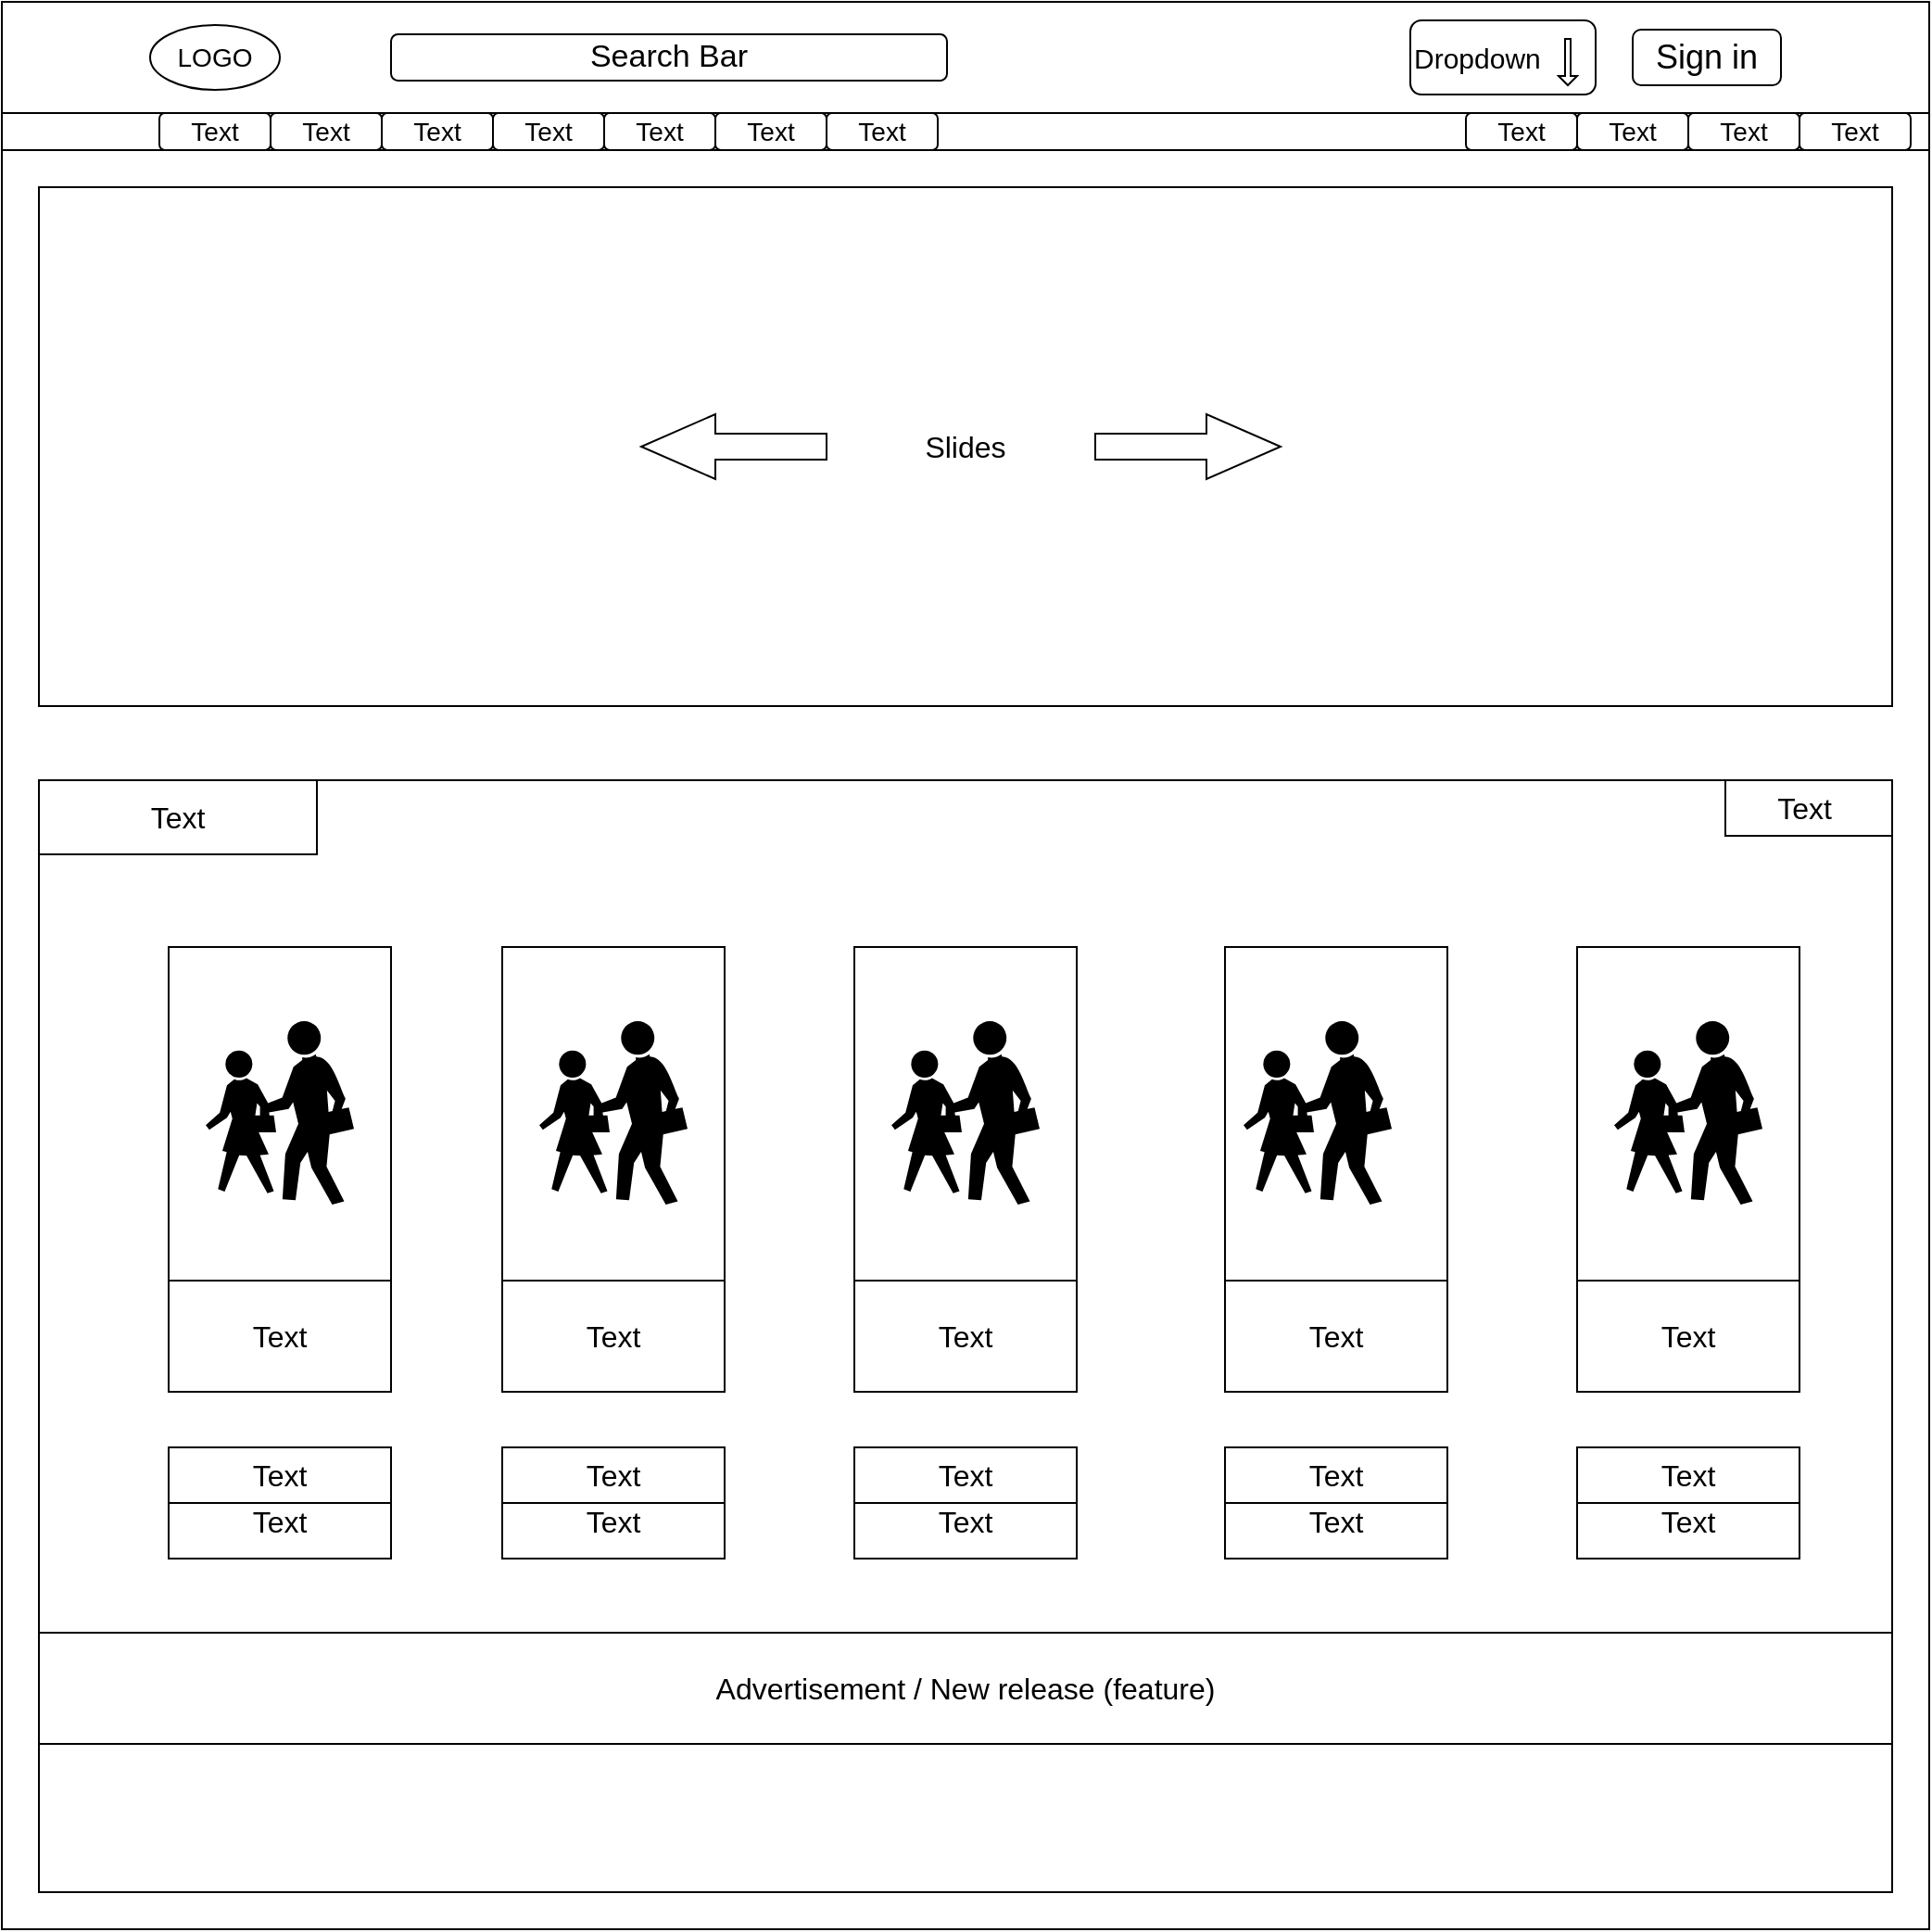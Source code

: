 <mxfile version="15.4.3" type="github">
  <diagram name="Page-1" id="2cc2dc42-3aac-f2a9-1cec-7a8b7cbee084">
    <mxGraphModel dx="1194" dy="624" grid="1" gridSize="10" guides="1" tooltips="1" connect="1" arrows="1" fold="1" page="1" pageScale="1" pageWidth="1100" pageHeight="850" background="none" math="0" shadow="0">
      <root>
        <mxCell id="0" />
        <mxCell id="1" parent="0" />
        <mxCell id="r0hiOVYhxZ1u2W5lZPDj-2" value="" style="whiteSpace=wrap;html=1;aspect=fixed;" vertex="1" parent="1">
          <mxGeometry x="40" y="40" width="1040" height="1040" as="geometry" />
        </mxCell>
        <mxCell id="r0hiOVYhxZ1u2W5lZPDj-7" value="" style="rounded=0;whiteSpace=wrap;html=1;" vertex="1" parent="1">
          <mxGeometry x="40" y="40" width="1040" height="60" as="geometry" />
        </mxCell>
        <mxCell id="r0hiOVYhxZ1u2W5lZPDj-8" value="&lt;font style=&quot;font-size: 14px&quot;&gt;LOGO&lt;/font&gt;" style="ellipse;whiteSpace=wrap;html=1;" vertex="1" parent="1">
          <mxGeometry x="120" y="52.5" width="70" height="35" as="geometry" />
        </mxCell>
        <mxCell id="r0hiOVYhxZ1u2W5lZPDj-9" value="&lt;font style=&quot;font-size: 17px&quot;&gt;Search Bar&lt;/font&gt;" style="rounded=1;whiteSpace=wrap;html=1;" vertex="1" parent="1">
          <mxGeometry x="250" y="57.5" width="300" height="25" as="geometry" />
        </mxCell>
        <mxCell id="r0hiOVYhxZ1u2W5lZPDj-10" value="&lt;font style=&quot;font-size: 15px&quot;&gt;Dropdown&amp;nbsp; &amp;nbsp;&lt;/font&gt;" style="rounded=1;whiteSpace=wrap;html=1;align=left;" vertex="1" parent="1">
          <mxGeometry x="800" y="50" width="100" height="40" as="geometry" />
        </mxCell>
        <mxCell id="r0hiOVYhxZ1u2W5lZPDj-11" value="" style="shape=singleArrow;direction=south;whiteSpace=wrap;html=1;align=left;" vertex="1" parent="1">
          <mxGeometry x="880" y="60" width="10" height="25" as="geometry" />
        </mxCell>
        <mxCell id="r0hiOVYhxZ1u2W5lZPDj-12" value="&lt;font style=&quot;font-size: 18px&quot;&gt;Sign in&lt;/font&gt;" style="rounded=1;whiteSpace=wrap;html=1;align=center;" vertex="1" parent="1">
          <mxGeometry x="920" y="55" width="80" height="30" as="geometry" />
        </mxCell>
        <mxCell id="r0hiOVYhxZ1u2W5lZPDj-13" value="" style="shape=image;html=1;verticalAlign=top;verticalLabelPosition=bottom;labelBackgroundColor=#ffffff;imageAspect=0;aspect=fixed;image=https://cdn4.iconfinder.com/data/icons/basic-user-interface-elements/700/menu-lines-list-128.png;fontSize=14;" vertex="1" parent="1">
          <mxGeometry x="1030" y="55" width="30" height="30" as="geometry" />
        </mxCell>
        <mxCell id="r0hiOVYhxZ1u2W5lZPDj-15" value="" style="rounded=0;whiteSpace=wrap;html=1;fontSize=14;align=center;" vertex="1" parent="1">
          <mxGeometry x="40" y="100" width="1040" height="20" as="geometry" />
        </mxCell>
        <mxCell id="r0hiOVYhxZ1u2W5lZPDj-16" value="Text" style="rounded=1;whiteSpace=wrap;html=1;fontSize=14;align=center;" vertex="1" parent="1">
          <mxGeometry x="125" y="100" width="60" height="20" as="geometry" />
        </mxCell>
        <mxCell id="r0hiOVYhxZ1u2W5lZPDj-17" value="&lt;span&gt;Text&lt;/span&gt;" style="rounded=1;whiteSpace=wrap;html=1;fontSize=14;align=center;" vertex="1" parent="1">
          <mxGeometry x="485" y="100" width="60" height="20" as="geometry" />
        </mxCell>
        <mxCell id="r0hiOVYhxZ1u2W5lZPDj-18" value="&lt;span&gt;Text&lt;/span&gt;" style="rounded=1;whiteSpace=wrap;html=1;fontSize=14;align=center;" vertex="1" parent="1">
          <mxGeometry x="425" y="100" width="60" height="20" as="geometry" />
        </mxCell>
        <mxCell id="r0hiOVYhxZ1u2W5lZPDj-19" value="&lt;span&gt;Text&lt;/span&gt;" style="rounded=1;whiteSpace=wrap;html=1;fontSize=14;align=center;" vertex="1" parent="1">
          <mxGeometry x="365" y="100" width="60" height="20" as="geometry" />
        </mxCell>
        <mxCell id="r0hiOVYhxZ1u2W5lZPDj-20" value="&lt;span&gt;Text&lt;/span&gt;" style="rounded=1;whiteSpace=wrap;html=1;fontSize=14;align=center;" vertex="1" parent="1">
          <mxGeometry x="305" y="100" width="60" height="20" as="geometry" />
        </mxCell>
        <mxCell id="r0hiOVYhxZ1u2W5lZPDj-21" value="&lt;span&gt;Text&lt;/span&gt;" style="rounded=1;whiteSpace=wrap;html=1;fontSize=14;align=center;" vertex="1" parent="1">
          <mxGeometry x="245" y="100" width="60" height="20" as="geometry" />
        </mxCell>
        <mxCell id="r0hiOVYhxZ1u2W5lZPDj-22" value="&lt;span&gt;Text&lt;/span&gt;" style="rounded=1;whiteSpace=wrap;html=1;fontSize=14;align=center;" vertex="1" parent="1">
          <mxGeometry x="185" y="100" width="60" height="20" as="geometry" />
        </mxCell>
        <mxCell id="r0hiOVYhxZ1u2W5lZPDj-23" value="&lt;span&gt;Text&lt;/span&gt;" style="rounded=1;whiteSpace=wrap;html=1;fontSize=14;align=center;" vertex="1" parent="1">
          <mxGeometry x="830" y="100" width="60" height="20" as="geometry" />
        </mxCell>
        <mxCell id="r0hiOVYhxZ1u2W5lZPDj-24" value="&lt;span style=&quot;color: rgb(0 , 0 , 0)&quot;&gt;Text&lt;/span&gt;" style="rounded=1;whiteSpace=wrap;html=1;fontSize=14;align=center;" vertex="1" parent="1">
          <mxGeometry x="890" y="100" width="60" height="20" as="geometry" />
        </mxCell>
        <mxCell id="r0hiOVYhxZ1u2W5lZPDj-25" value="&lt;span&gt;Text&lt;/span&gt;" style="rounded=1;whiteSpace=wrap;html=1;fontSize=14;align=center;" vertex="1" parent="1">
          <mxGeometry x="950" y="100" width="60" height="20" as="geometry" />
        </mxCell>
        <mxCell id="r0hiOVYhxZ1u2W5lZPDj-26" value="&lt;span&gt;Text&lt;/span&gt;" style="rounded=1;whiteSpace=wrap;html=1;fontSize=14;align=center;" vertex="1" parent="1">
          <mxGeometry x="1010" y="100" width="60" height="20" as="geometry" />
        </mxCell>
        <mxCell id="r0hiOVYhxZ1u2W5lZPDj-33" value="&lt;font style=&quot;font-size: 16px&quot;&gt;Slides&lt;/font&gt;" style="rounded=0;whiteSpace=wrap;html=1;fontSize=14;align=center;" vertex="1" parent="1">
          <mxGeometry x="60" y="140" width="1000" height="280" as="geometry" />
        </mxCell>
        <mxCell id="r0hiOVYhxZ1u2W5lZPDj-35" value="" style="html=1;shadow=0;dashed=0;align=center;verticalAlign=middle;shape=mxgraph.arrows2.arrow;dy=0.6;dx=40;notch=0;fontSize=16;" vertex="1" parent="1">
          <mxGeometry x="630" y="262.5" width="100" height="35" as="geometry" />
        </mxCell>
        <mxCell id="r0hiOVYhxZ1u2W5lZPDj-36" value="" style="html=1;shadow=0;dashed=0;align=center;verticalAlign=middle;shape=mxgraph.arrows2.arrow;dy=0.6;dx=40;flipH=1;notch=0;fontSize=16;" vertex="1" parent="1">
          <mxGeometry x="385" y="262.5" width="100" height="35" as="geometry" />
        </mxCell>
        <mxCell id="r0hiOVYhxZ1u2W5lZPDj-37" value="" style="rounded=0;whiteSpace=wrap;html=1;fontSize=16;align=center;" vertex="1" parent="1">
          <mxGeometry x="60" y="460" width="1000" height="600" as="geometry" />
        </mxCell>
        <mxCell id="r0hiOVYhxZ1u2W5lZPDj-38" value="Text" style="rounded=0;whiteSpace=wrap;html=1;fontSize=16;align=center;" vertex="1" parent="1">
          <mxGeometry x="60" y="460" width="150" height="40" as="geometry" />
        </mxCell>
        <mxCell id="r0hiOVYhxZ1u2W5lZPDj-39" value="Text&amp;nbsp;" style="rounded=0;whiteSpace=wrap;html=1;fontSize=16;align=center;" vertex="1" parent="1">
          <mxGeometry x="970" y="460" width="90" height="30" as="geometry" />
        </mxCell>
        <mxCell id="r0hiOVYhxZ1u2W5lZPDj-41" value="" style="rounded=0;whiteSpace=wrap;html=1;fontSize=16;align=center;" vertex="1" parent="1">
          <mxGeometry x="310" y="550" width="120" height="240" as="geometry" />
        </mxCell>
        <mxCell id="r0hiOVYhxZ1u2W5lZPDj-42" value="" style="rounded=0;whiteSpace=wrap;html=1;fontSize=16;align=center;" vertex="1" parent="1">
          <mxGeometry x="500" y="550" width="120" height="240" as="geometry" />
        </mxCell>
        <mxCell id="r0hiOVYhxZ1u2W5lZPDj-43" value="" style="rounded=0;whiteSpace=wrap;html=1;fontSize=16;align=center;" vertex="1" parent="1">
          <mxGeometry x="700" y="550" width="120" height="240" as="geometry" />
        </mxCell>
        <mxCell id="r0hiOVYhxZ1u2W5lZPDj-44" value="" style="rounded=0;whiteSpace=wrap;html=1;fontSize=16;align=center;" vertex="1" parent="1">
          <mxGeometry x="890" y="550" width="120" height="240" as="geometry" />
        </mxCell>
        <mxCell id="r0hiOVYhxZ1u2W5lZPDj-45" value="" style="rounded=0;whiteSpace=wrap;html=1;fontSize=16;align=center;" vertex="1" parent="1">
          <mxGeometry x="130" y="550" width="120" height="240" as="geometry" />
        </mxCell>
        <mxCell id="r0hiOVYhxZ1u2W5lZPDj-46" value="Text" style="rounded=0;whiteSpace=wrap;html=1;fontSize=16;align=center;" vertex="1" parent="1">
          <mxGeometry x="130" y="730" width="120" height="60" as="geometry" />
        </mxCell>
        <mxCell id="r0hiOVYhxZ1u2W5lZPDj-47" value="&lt;span&gt;Text&lt;/span&gt;" style="rounded=0;whiteSpace=wrap;html=1;fontSize=16;align=center;" vertex="1" parent="1">
          <mxGeometry x="310" y="730" width="120" height="60" as="geometry" />
        </mxCell>
        <mxCell id="r0hiOVYhxZ1u2W5lZPDj-48" value="&lt;span&gt;Text&lt;/span&gt;" style="rounded=0;whiteSpace=wrap;html=1;fontSize=16;align=center;" vertex="1" parent="1">
          <mxGeometry x="890" y="730" width="120" height="60" as="geometry" />
        </mxCell>
        <mxCell id="r0hiOVYhxZ1u2W5lZPDj-49" value="&lt;span&gt;Text&lt;/span&gt;" style="rounded=0;whiteSpace=wrap;html=1;fontSize=16;align=center;" vertex="1" parent="1">
          <mxGeometry x="700" y="730" width="120" height="60" as="geometry" />
        </mxCell>
        <mxCell id="r0hiOVYhxZ1u2W5lZPDj-50" value="&lt;span&gt;Text&lt;/span&gt;" style="rounded=0;whiteSpace=wrap;html=1;fontSize=16;align=center;" vertex="1" parent="1">
          <mxGeometry x="500" y="730" width="120" height="60" as="geometry" />
        </mxCell>
        <mxCell id="r0hiOVYhxZ1u2W5lZPDj-51" value="" style="shape=mxgraph.signs.people.pedestrian;html=1;pointerEvents=1;fillColor=#000000;strokeColor=none;verticalLabelPosition=bottom;verticalAlign=top;align=center;sketch=0;fontSize=16;" vertex="1" parent="1">
          <mxGeometry x="150" y="590" width="80" height="99" as="geometry" />
        </mxCell>
        <mxCell id="r0hiOVYhxZ1u2W5lZPDj-52" value="" style="shape=mxgraph.signs.people.pedestrian;html=1;pointerEvents=1;fillColor=#000000;strokeColor=none;verticalLabelPosition=bottom;verticalAlign=top;align=center;sketch=0;fontSize=16;" vertex="1" parent="1">
          <mxGeometry x="330" y="590" width="80" height="99" as="geometry" />
        </mxCell>
        <mxCell id="r0hiOVYhxZ1u2W5lZPDj-55" value="" style="shape=mxgraph.signs.people.pedestrian;html=1;pointerEvents=1;fillColor=#000000;strokeColor=none;verticalLabelPosition=bottom;verticalAlign=top;align=center;sketch=0;fontSize=16;" vertex="1" parent="1">
          <mxGeometry x="910" y="590" width="80" height="99" as="geometry" />
        </mxCell>
        <mxCell id="r0hiOVYhxZ1u2W5lZPDj-56" value="" style="shape=mxgraph.signs.people.pedestrian;html=1;pointerEvents=1;fillColor=#000000;strokeColor=none;verticalLabelPosition=bottom;verticalAlign=top;align=center;sketch=0;fontSize=16;" vertex="1" parent="1">
          <mxGeometry x="710" y="590" width="80" height="99" as="geometry" />
        </mxCell>
        <mxCell id="r0hiOVYhxZ1u2W5lZPDj-57" value="" style="shape=mxgraph.signs.people.pedestrian;html=1;pointerEvents=1;fillColor=#000000;strokeColor=none;verticalLabelPosition=bottom;verticalAlign=top;align=center;sketch=0;fontSize=16;" vertex="1" parent="1">
          <mxGeometry x="520" y="590" width="80" height="99" as="geometry" />
        </mxCell>
        <mxCell id="r0hiOVYhxZ1u2W5lZPDj-58" value="&lt;span&gt;&lt;br&gt;Text&lt;/span&gt;" style="rounded=0;whiteSpace=wrap;html=1;fontSize=16;align=center;" vertex="1" parent="1">
          <mxGeometry x="130" y="820" width="120" height="60" as="geometry" />
        </mxCell>
        <mxCell id="r0hiOVYhxZ1u2W5lZPDj-59" value="&lt;br&gt;Text" style="rounded=0;whiteSpace=wrap;html=1;fontSize=16;align=center;" vertex="1" parent="1">
          <mxGeometry x="890" y="820" width="120" height="60" as="geometry" />
        </mxCell>
        <mxCell id="r0hiOVYhxZ1u2W5lZPDj-60" value="&lt;br&gt;Text" style="rounded=0;whiteSpace=wrap;html=1;fontSize=16;align=center;" vertex="1" parent="1">
          <mxGeometry x="700" y="820" width="120" height="60" as="geometry" />
        </mxCell>
        <mxCell id="r0hiOVYhxZ1u2W5lZPDj-61" value="&lt;br&gt;Text" style="rounded=0;whiteSpace=wrap;html=1;fontSize=16;align=center;" vertex="1" parent="1">
          <mxGeometry x="500" y="820" width="120" height="60" as="geometry" />
        </mxCell>
        <mxCell id="r0hiOVYhxZ1u2W5lZPDj-62" value="&lt;br&gt;Text" style="rounded=0;whiteSpace=wrap;html=1;fontSize=16;align=center;" vertex="1" parent="1">
          <mxGeometry x="310" y="820" width="120" height="60" as="geometry" />
        </mxCell>
        <mxCell id="r0hiOVYhxZ1u2W5lZPDj-63" value="&lt;span&gt;Text&lt;/span&gt;" style="rounded=0;whiteSpace=wrap;html=1;fontSize=16;align=center;" vertex="1" parent="1">
          <mxGeometry x="130" y="820" width="120" height="30" as="geometry" />
        </mxCell>
        <mxCell id="r0hiOVYhxZ1u2W5lZPDj-64" value="&lt;span&gt;Text&lt;/span&gt;" style="rounded=0;whiteSpace=wrap;html=1;fontSize=16;align=center;" vertex="1" parent="1">
          <mxGeometry x="310" y="820" width="120" height="30" as="geometry" />
        </mxCell>
        <mxCell id="r0hiOVYhxZ1u2W5lZPDj-65" value="&lt;span&gt;Text&lt;/span&gt;" style="rounded=0;whiteSpace=wrap;html=1;fontSize=16;align=center;" vertex="1" parent="1">
          <mxGeometry x="890" y="820" width="120" height="30" as="geometry" />
        </mxCell>
        <mxCell id="r0hiOVYhxZ1u2W5lZPDj-66" value="&lt;span&gt;Text&lt;/span&gt;" style="rounded=0;whiteSpace=wrap;html=1;fontSize=16;align=center;" vertex="1" parent="1">
          <mxGeometry x="700" y="820" width="120" height="30" as="geometry" />
        </mxCell>
        <mxCell id="r0hiOVYhxZ1u2W5lZPDj-67" value="&lt;span&gt;Text&lt;/span&gt;" style="rounded=0;whiteSpace=wrap;html=1;fontSize=16;align=center;" vertex="1" parent="1">
          <mxGeometry x="500" y="820" width="120" height="30" as="geometry" />
        </mxCell>
        <mxCell id="r0hiOVYhxZ1u2W5lZPDj-68" value="Advertisement / New release (feature)" style="rounded=0;whiteSpace=wrap;html=1;fontSize=16;align=center;" vertex="1" parent="1">
          <mxGeometry x="60" y="920" width="1000" height="60" as="geometry" />
        </mxCell>
      </root>
    </mxGraphModel>
  </diagram>
</mxfile>
